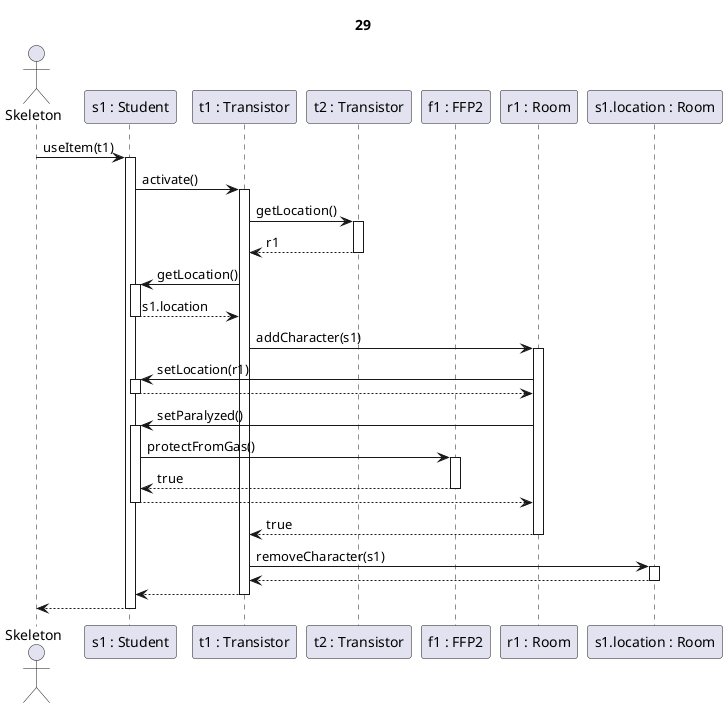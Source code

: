 @startuml transistor + gázos + védekezik

title 29

actor Skeleton as sk
participant "s1 : Student" as s
participant "t1 : Transistor" as t1
participant "t2 : Transistor" as t2
participant "f1 : FFP2" as f
participant "r1 : Room" as r
participant "s1.location : Room" as r2

sk -> s ++: useItem(t1)

s->t1 ++: activate()

t1 -> t2 ++: getLocation()
t2 --> t1 --: r1

t1 -> s ++: getLocation()
s --> t1 --: s1.location

t1 -> r ++: addCharacter(s1)

r->s ++: setLocation(r1)
s-->r --:

r->s ++: setParalyzed()

s->f ++: protectFromGas()

f-->s --: true

s-->r --:

r-->t1 --: true

t1 -> r2 ++: removeCharacter(s1)
r2 --> t1 --:

t1-->s --:

s-->sk --:

@enduml